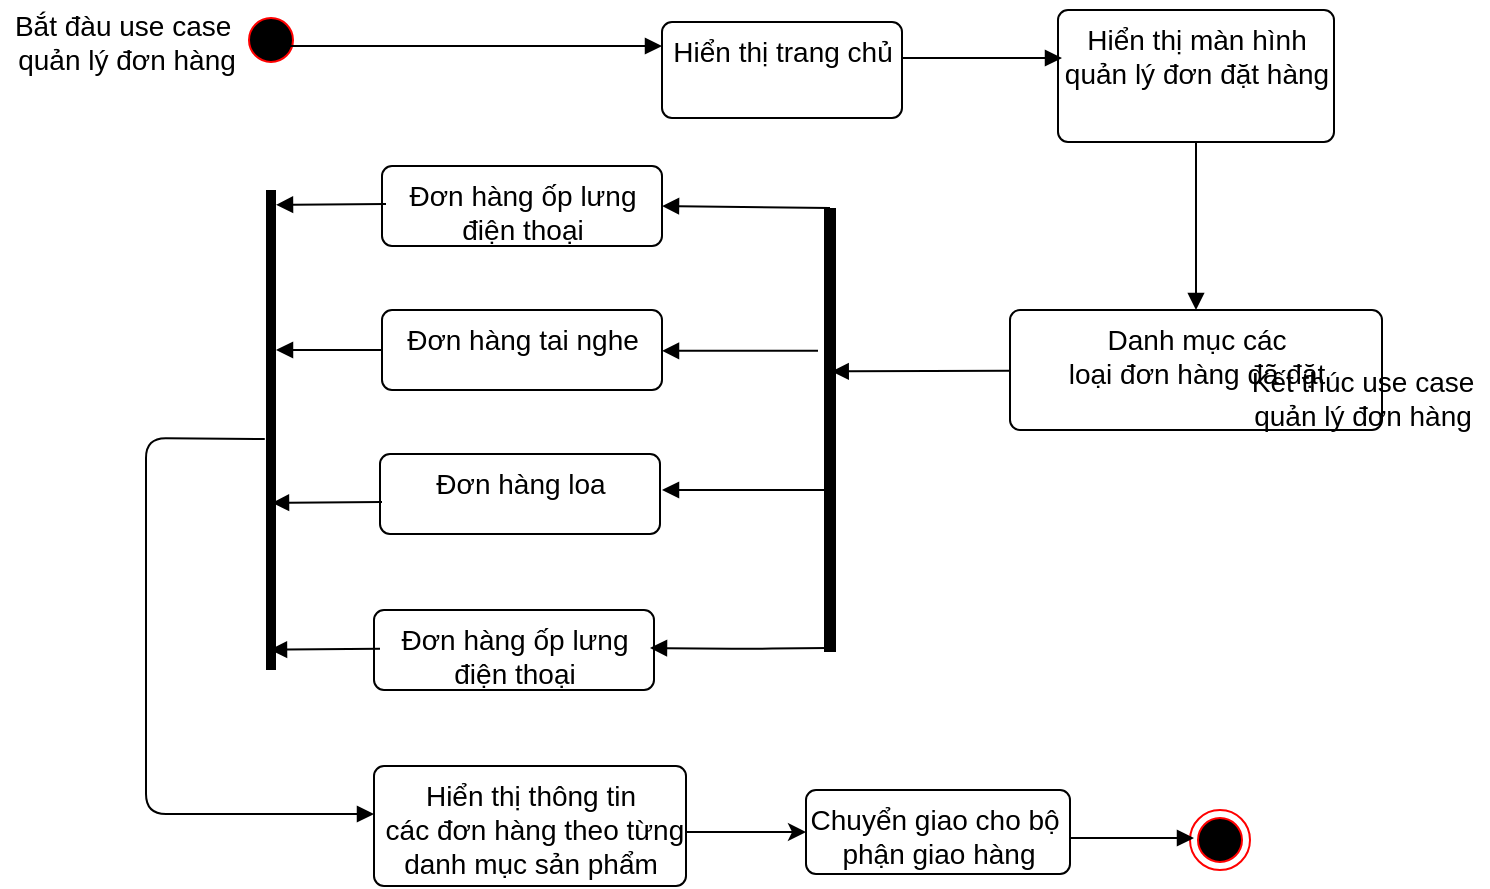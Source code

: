 <mxfile version="13.10.0" type="github">
  <diagram id="kVUQ6tlqXSVQOvG3zIY0" name="Page-1">
    <mxGraphModel dx="1280" dy="707" grid="1" gridSize="6" guides="1" tooltips="1" connect="1" arrows="1" fold="1" page="1" pageScale="1" pageWidth="850" pageHeight="1100" math="0" shadow="0">
      <root>
        <mxCell id="0" />
        <mxCell id="1" parent="0" />
        <mxCell id="ABb1TR_tbEkya49D76g5-5" value="" style="ellipse;html=1;shape=startState;fillColor=#000000;strokeColor=#ff0000;" vertex="1" parent="1">
          <mxGeometry x="210.5" y="347" width="30" height="30" as="geometry" />
        </mxCell>
        <mxCell id="ABb1TR_tbEkya49D76g5-7" value="&lt;font style=&quot;font-size: 14px&quot;&gt;Hiển thị trang chủ&lt;/font&gt;" style="html=1;align=center;verticalAlign=top;rounded=1;absoluteArcSize=1;arcSize=10;dashed=0;" vertex="1" parent="1">
          <mxGeometry x="421" y="353" width="120" height="48" as="geometry" />
        </mxCell>
        <mxCell id="ABb1TR_tbEkya49D76g5-9" value="&lt;font style=&quot;font-size: 14px&quot;&gt;Hiển thị màn hình &lt;br&gt;quản lý đơn đặt hàng&lt;/font&gt;" style="html=1;align=center;verticalAlign=top;rounded=1;absoluteArcSize=1;arcSize=10;dashed=0;" vertex="1" parent="1">
          <mxGeometry x="619" y="347" width="138" height="66" as="geometry" />
        </mxCell>
        <mxCell id="ABb1TR_tbEkya49D76g5-10" value="" style="html=1;verticalAlign=bottom;endArrow=block;" edge="1" parent="1">
          <mxGeometry x="0.2" y="12" width="80" relative="1" as="geometry">
            <mxPoint x="541" y="371" as="sourcePoint" />
            <mxPoint x="621" y="371" as="targetPoint" />
            <mxPoint as="offset" />
          </mxGeometry>
        </mxCell>
        <mxCell id="ABb1TR_tbEkya49D76g5-12" value="" style="html=1;verticalAlign=bottom;endArrow=block;exitX=0.5;exitY=1;exitDx=0;exitDy=0;entryX=0.5;entryY=0;entryDx=0;entryDy=0;" edge="1" parent="1" source="ABb1TR_tbEkya49D76g5-9" target="ABb1TR_tbEkya49D76g5-13">
          <mxGeometry width="80" relative="1" as="geometry">
            <mxPoint x="535" y="467" as="sourcePoint" />
            <mxPoint x="688" y="473" as="targetPoint" />
          </mxGeometry>
        </mxCell>
        <mxCell id="ABb1TR_tbEkya49D76g5-13" value="&lt;font style=&quot;font-size: 14px&quot;&gt;Danh mục các &lt;br&gt;loại đơn hàng đã đặt&lt;/font&gt;" style="html=1;align=center;verticalAlign=top;rounded=1;absoluteArcSize=1;arcSize=10;dashed=0;" vertex="1" parent="1">
          <mxGeometry x="595" y="497" width="186" height="60" as="geometry" />
        </mxCell>
        <mxCell id="ABb1TR_tbEkya49D76g5-19" value="" style="shape=line;html=1;strokeWidth=6;rotation=90;" vertex="1" parent="1">
          <mxGeometry x="394" y="554" width="222" height="6" as="geometry" />
        </mxCell>
        <mxCell id="ABb1TR_tbEkya49D76g5-26" value="" style="html=1;verticalAlign=bottom;endArrow=block;exitX=0;exitY=0.5;exitDx=0;exitDy=0;exitPerimeter=0;entryX=1;entryY=0.5;entryDx=0;entryDy=0;" edge="1" parent="1" source="ABb1TR_tbEkya49D76g5-19" target="ABb1TR_tbEkya49D76g5-28">
          <mxGeometry x="-1" y="-78" width="80" relative="1" as="geometry">
            <mxPoint x="535" y="629" as="sourcePoint" />
            <mxPoint x="427" y="446" as="targetPoint" />
            <mxPoint x="-66" y="-36" as="offset" />
          </mxGeometry>
        </mxCell>
        <mxCell id="ABb1TR_tbEkya49D76g5-27" value="" style="html=1;verticalAlign=bottom;endArrow=block;entryX=0.368;entryY=0.357;entryDx=0;entryDy=0;entryPerimeter=0;" edge="1" parent="1" source="ABb1TR_tbEkya49D76g5-13" target="ABb1TR_tbEkya49D76g5-19">
          <mxGeometry width="80" relative="1" as="geometry">
            <mxPoint x="539" y="611" as="sourcePoint" />
            <mxPoint x="517" y="466" as="targetPoint" />
            <Array as="points" />
          </mxGeometry>
        </mxCell>
        <mxCell id="ABb1TR_tbEkya49D76g5-28" value="&lt;font style=&quot;font-size: 14px&quot;&gt;&lt;font&gt;Đơn hàng ốp lưng &lt;br&gt;&lt;/font&gt;điện thoại&lt;/font&gt;" style="html=1;align=center;verticalAlign=top;rounded=1;absoluteArcSize=1;arcSize=10;dashed=0;" vertex="1" parent="1">
          <mxGeometry x="281" y="425" width="140" height="40" as="geometry" />
        </mxCell>
        <mxCell id="ABb1TR_tbEkya49D76g5-29" value="" style="html=1;verticalAlign=bottom;endArrow=block;exitX=0;exitY=0.5;exitDx=0;exitDy=0;exitPerimeter=0;" edge="1" parent="1">
          <mxGeometry x="-1" y="-78" width="80" relative="1" as="geometry">
            <mxPoint x="499" y="517.41" as="sourcePoint" />
            <mxPoint x="421" y="517.41" as="targetPoint" />
            <mxPoint x="-66" y="-36" as="offset" />
          </mxGeometry>
        </mxCell>
        <mxCell id="ABb1TR_tbEkya49D76g5-30" value="" style="html=1;verticalAlign=bottom;endArrow=block;exitX=0;exitY=0.5;exitDx=0;exitDy=0;exitPerimeter=0;" edge="1" parent="1">
          <mxGeometry x="-1" y="-78" width="80" relative="1" as="geometry">
            <mxPoint x="504" y="587.0" as="sourcePoint" />
            <mxPoint x="421" y="587" as="targetPoint" />
            <mxPoint x="-66" y="-36" as="offset" />
          </mxGeometry>
        </mxCell>
        <mxCell id="ABb1TR_tbEkya49D76g5-31" value="&lt;font style=&quot;font-size: 14px&quot;&gt;&lt;font&gt;Đơn hàng tai nghe&lt;/font&gt;&lt;br&gt;&lt;/font&gt;" style="html=1;align=center;verticalAlign=top;rounded=1;absoluteArcSize=1;arcSize=10;dashed=0;" vertex="1" parent="1">
          <mxGeometry x="281" y="497" width="140" height="40" as="geometry" />
        </mxCell>
        <mxCell id="ABb1TR_tbEkya49D76g5-32" value="&lt;font style=&quot;font-size: 14px&quot;&gt;&lt;font&gt;Đơn hàng loa&lt;/font&gt;&lt;br&gt;&lt;/font&gt;" style="html=1;align=center;verticalAlign=top;rounded=1;absoluteArcSize=1;arcSize=10;dashed=0;" vertex="1" parent="1">
          <mxGeometry x="280" y="569" width="140" height="40" as="geometry" />
        </mxCell>
        <mxCell id="ABb1TR_tbEkya49D76g5-33" value="&lt;font style=&quot;font-size: 14px&quot;&gt;&lt;font&gt;Đơn hàng ốp lưng &lt;br&gt;&lt;/font&gt;điện thoại&lt;/font&gt;" style="html=1;align=center;verticalAlign=top;rounded=1;absoluteArcSize=1;arcSize=10;dashed=0;" vertex="1" parent="1">
          <mxGeometry x="277" y="647" width="140" height="40" as="geometry" />
        </mxCell>
        <mxCell id="ABb1TR_tbEkya49D76g5-34" value="" style="html=1;verticalAlign=bottom;endArrow=block;" edge="1" parent="1">
          <mxGeometry x="-1" y="-78" width="80" relative="1" as="geometry">
            <mxPoint x="504" y="666" as="sourcePoint" />
            <mxPoint x="415" y="666" as="targetPoint" />
            <mxPoint x="-66" y="-36" as="offset" />
            <Array as="points">
              <mxPoint x="466" y="666.41" />
            </Array>
          </mxGeometry>
        </mxCell>
        <mxCell id="ABb1TR_tbEkya49D76g5-36" value="" style="html=1;points=[];perimeter=orthogonalPerimeter;fillColor=#000000;strokeColor=none;" vertex="1" parent="1">
          <mxGeometry x="223" y="437" width="5" height="240" as="geometry" />
        </mxCell>
        <mxCell id="ABb1TR_tbEkya49D76g5-38" value="" style="html=1;verticalAlign=bottom;endArrow=block;" edge="1" parent="1">
          <mxGeometry x="-1" y="-78" width="80" relative="1" as="geometry">
            <mxPoint x="283" y="444" as="sourcePoint" />
            <mxPoint x="228" y="444.41" as="targetPoint" />
            <mxPoint x="-66" y="-36" as="offset" />
          </mxGeometry>
        </mxCell>
        <mxCell id="ABb1TR_tbEkya49D76g5-39" value="" style="html=1;verticalAlign=bottom;endArrow=block;exitX=0;exitY=0.5;exitDx=0;exitDy=0;" edge="1" parent="1" target="ABb1TR_tbEkya49D76g5-36">
          <mxGeometry x="-1" y="-78" width="80" relative="1" as="geometry">
            <mxPoint x="281" y="517" as="sourcePoint" />
            <mxPoint x="227.84" y="521" as="targetPoint" />
            <mxPoint x="-66" y="-36" as="offset" />
          </mxGeometry>
        </mxCell>
        <mxCell id="ABb1TR_tbEkya49D76g5-40" value="" style="html=1;verticalAlign=bottom;endArrow=block;" edge="1" parent="1">
          <mxGeometry x="-1" y="-78" width="80" relative="1" as="geometry">
            <mxPoint x="281" y="593" as="sourcePoint" />
            <mxPoint x="226" y="593.41" as="targetPoint" />
            <mxPoint x="-66" y="-36" as="offset" />
          </mxGeometry>
        </mxCell>
        <mxCell id="ABb1TR_tbEkya49D76g5-41" value="" style="html=1;verticalAlign=bottom;endArrow=block;" edge="1" parent="1">
          <mxGeometry x="-1" y="-78" width="80" relative="1" as="geometry">
            <mxPoint x="280" y="666.41" as="sourcePoint" />
            <mxPoint x="225" y="666.82" as="targetPoint" />
            <mxPoint x="-66" y="-36" as="offset" />
          </mxGeometry>
        </mxCell>
        <mxCell id="ABb1TR_tbEkya49D76g5-44" value="" style="html=1;verticalAlign=bottom;endArrow=block;strokeColor=#000000;exitX=-0.122;exitY=0.519;exitDx=0;exitDy=0;exitPerimeter=0;" edge="1" parent="1" source="ABb1TR_tbEkya49D76g5-36">
          <mxGeometry width="80" relative="1" as="geometry">
            <mxPoint x="217" y="561" as="sourcePoint" />
            <mxPoint x="277" y="749" as="targetPoint" />
            <Array as="points">
              <mxPoint x="163" y="561" />
              <mxPoint x="163" y="749" />
            </Array>
          </mxGeometry>
        </mxCell>
        <mxCell id="ABb1TR_tbEkya49D76g5-54" value="" style="edgeStyle=orthogonalEdgeStyle;rounded=0;orthogonalLoop=1;jettySize=auto;html=1;strokeColor=#000000;exitX=1;exitY=0.55;exitDx=0;exitDy=0;exitPerimeter=0;" edge="1" parent="1" source="ABb1TR_tbEkya49D76g5-45" target="ABb1TR_tbEkya49D76g5-49">
          <mxGeometry relative="1" as="geometry">
            <mxPoint x="439" y="758" as="sourcePoint" />
          </mxGeometry>
        </mxCell>
        <mxCell id="ABb1TR_tbEkya49D76g5-45" value="&lt;font style=&quot;font-size: 14px&quot;&gt;Hiển thị thông tin&lt;br&gt;&amp;nbsp;các đơn hàng theo từng &lt;br&gt;danh mục sản phẩm&lt;/font&gt;" style="html=1;align=center;verticalAlign=top;rounded=1;absoluteArcSize=1;arcSize=10;dashed=0;strokeColor=#000000;" vertex="1" parent="1">
          <mxGeometry x="277" y="725" width="156" height="60" as="geometry" />
        </mxCell>
        <mxCell id="ABb1TR_tbEkya49D76g5-49" value="&lt;font style=&quot;font-size: 14px&quot;&gt;Chuyển giao cho bộ&amp;nbsp;&lt;br&gt;phận giao hàng&lt;/font&gt;" style="html=1;align=center;verticalAlign=top;rounded=1;absoluteArcSize=1;arcSize=10;dashed=0;" vertex="1" parent="1">
          <mxGeometry x="493" y="737" width="132" height="42" as="geometry" />
        </mxCell>
        <mxCell id="ABb1TR_tbEkya49D76g5-51" value="" style="ellipse;html=1;shape=endState;fillColor=#000000;strokeColor=#ff0000;" vertex="1" parent="1">
          <mxGeometry x="685" y="747" width="30" height="30" as="geometry" />
        </mxCell>
        <mxCell id="ABb1TR_tbEkya49D76g5-52" value="" style="html=1;verticalAlign=bottom;endArrow=block;strokeColor=#000000;" edge="1" parent="1">
          <mxGeometry width="80" relative="1" as="geometry">
            <mxPoint x="625" y="761" as="sourcePoint" />
            <mxPoint x="687" y="761" as="targetPoint" />
          </mxGeometry>
        </mxCell>
        <mxCell id="ABb1TR_tbEkya49D76g5-53" value="&lt;font style=&quot;font-size: 14px&quot;&gt;Kết thúc use case &lt;br&gt;quản lý đơn hàng&lt;/font&gt;" style="text;html=1;align=center;verticalAlign=middle;resizable=0;points=[];autosize=1;" vertex="1" parent="1">
          <mxGeometry x="708" y="520" width="126" height="42" as="geometry" />
        </mxCell>
        <mxCell id="ABb1TR_tbEkya49D76g5-57" value="" style="html=1;verticalAlign=bottom;endArrow=block;strokeColor=#000000;entryX=0;entryY=0.25;entryDx=0;entryDy=0;" edge="1" parent="1" target="ABb1TR_tbEkya49D76g5-7">
          <mxGeometry width="80" relative="1" as="geometry">
            <mxPoint x="235" y="365" as="sourcePoint" />
            <mxPoint x="267" y="367.41" as="targetPoint" />
          </mxGeometry>
        </mxCell>
        <mxCell id="ABb1TR_tbEkya49D76g5-58" value="&lt;font style=&quot;font-size: 14px&quot;&gt;Bắt đàu&amp;nbsp;use case&amp;nbsp;&lt;br&gt;quản lý đơn hàng&lt;/font&gt;" style="text;html=1;align=center;verticalAlign=middle;resizable=0;points=[];autosize=1;" vertex="1" parent="1">
          <mxGeometry x="90" y="342" width="126" height="42" as="geometry" />
        </mxCell>
      </root>
    </mxGraphModel>
  </diagram>
</mxfile>
